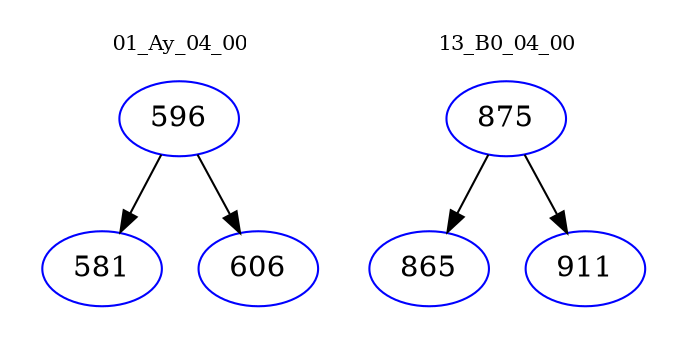 digraph{
subgraph cluster_0 {
color = white
label = "01_Ay_04_00";
fontsize=10;
T0_596 [label="596", color="blue"]
T0_596 -> T0_581 [color="black"]
T0_581 [label="581", color="blue"]
T0_596 -> T0_606 [color="black"]
T0_606 [label="606", color="blue"]
}
subgraph cluster_1 {
color = white
label = "13_B0_04_00";
fontsize=10;
T1_875 [label="875", color="blue"]
T1_875 -> T1_865 [color="black"]
T1_865 [label="865", color="blue"]
T1_875 -> T1_911 [color="black"]
T1_911 [label="911", color="blue"]
}
}
